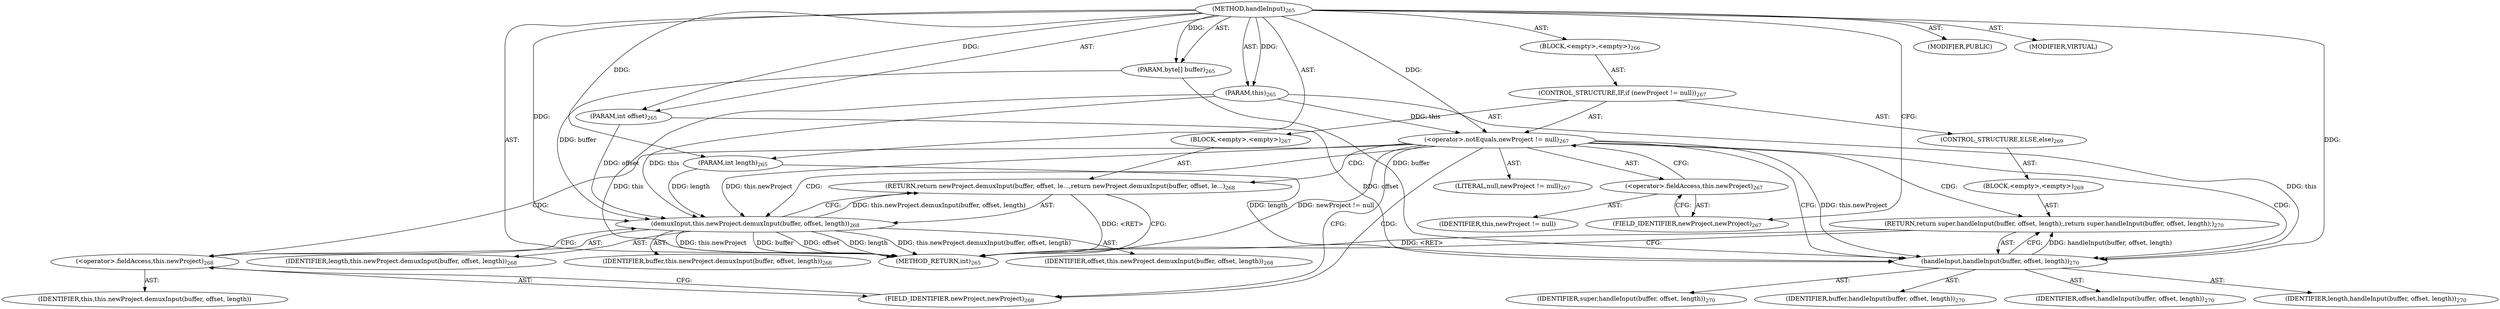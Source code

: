 digraph "handleInput" {  
"111669149702" [label = <(METHOD,handleInput)<SUB>265</SUB>> ]
"115964117012" [label = <(PARAM,this)<SUB>265</SUB>> ]
"115964117013" [label = <(PARAM,byte[] buffer)<SUB>265</SUB>> ]
"115964117014" [label = <(PARAM,int offset)<SUB>265</SUB>> ]
"115964117015" [label = <(PARAM,int length)<SUB>265</SUB>> ]
"25769803794" [label = <(BLOCK,&lt;empty&gt;,&lt;empty&gt;)<SUB>266</SUB>> ]
"47244640267" [label = <(CONTROL_STRUCTURE,IF,if (newProject != null))<SUB>267</SUB>> ]
"30064771168" [label = <(&lt;operator&gt;.notEquals,newProject != null)<SUB>267</SUB>> ]
"30064771169" [label = <(&lt;operator&gt;.fieldAccess,this.newProject)<SUB>267</SUB>> ]
"68719476846" [label = <(IDENTIFIER,this,newProject != null)> ]
"55834574875" [label = <(FIELD_IDENTIFIER,newProject,newProject)<SUB>267</SUB>> ]
"90194313223" [label = <(LITERAL,null,newProject != null)<SUB>267</SUB>> ]
"25769803795" [label = <(BLOCK,&lt;empty&gt;,&lt;empty&gt;)<SUB>267</SUB>> ]
"146028888064" [label = <(RETURN,return newProject.demuxInput(buffer, offset, le...,return newProject.demuxInput(buffer, offset, le...)<SUB>268</SUB>> ]
"30064771170" [label = <(demuxInput,this.newProject.demuxInput(buffer, offset, length))<SUB>268</SUB>> ]
"30064771171" [label = <(&lt;operator&gt;.fieldAccess,this.newProject)<SUB>268</SUB>> ]
"68719476847" [label = <(IDENTIFIER,this,this.newProject.demuxInput(buffer, offset, length))> ]
"55834574876" [label = <(FIELD_IDENTIFIER,newProject,newProject)<SUB>268</SUB>> ]
"68719476848" [label = <(IDENTIFIER,buffer,this.newProject.demuxInput(buffer, offset, length))<SUB>268</SUB>> ]
"68719476849" [label = <(IDENTIFIER,offset,this.newProject.demuxInput(buffer, offset, length))<SUB>268</SUB>> ]
"68719476850" [label = <(IDENTIFIER,length,this.newProject.demuxInput(buffer, offset, length))<SUB>268</SUB>> ]
"47244640268" [label = <(CONTROL_STRUCTURE,ELSE,else)<SUB>269</SUB>> ]
"25769803796" [label = <(BLOCK,&lt;empty&gt;,&lt;empty&gt;)<SUB>269</SUB>> ]
"146028888065" [label = <(RETURN,return super.handleInput(buffer, offset, length);,return super.handleInput(buffer, offset, length);)<SUB>270</SUB>> ]
"30064771172" [label = <(handleInput,handleInput(buffer, offset, length))<SUB>270</SUB>> ]
"68719476851" [label = <(IDENTIFIER,super,handleInput(buffer, offset, length))<SUB>270</SUB>> ]
"68719476852" [label = <(IDENTIFIER,buffer,handleInput(buffer, offset, length))<SUB>270</SUB>> ]
"68719476853" [label = <(IDENTIFIER,offset,handleInput(buffer, offset, length))<SUB>270</SUB>> ]
"68719476854" [label = <(IDENTIFIER,length,handleInput(buffer, offset, length))<SUB>270</SUB>> ]
"133143986199" [label = <(MODIFIER,PUBLIC)> ]
"133143986200" [label = <(MODIFIER,VIRTUAL)> ]
"128849018886" [label = <(METHOD_RETURN,int)<SUB>265</SUB>> ]
  "111669149702" -> "115964117012"  [ label = "AST: "] 
  "111669149702" -> "115964117013"  [ label = "AST: "] 
  "111669149702" -> "115964117014"  [ label = "AST: "] 
  "111669149702" -> "115964117015"  [ label = "AST: "] 
  "111669149702" -> "25769803794"  [ label = "AST: "] 
  "111669149702" -> "133143986199"  [ label = "AST: "] 
  "111669149702" -> "133143986200"  [ label = "AST: "] 
  "111669149702" -> "128849018886"  [ label = "AST: "] 
  "25769803794" -> "47244640267"  [ label = "AST: "] 
  "47244640267" -> "30064771168"  [ label = "AST: "] 
  "47244640267" -> "25769803795"  [ label = "AST: "] 
  "47244640267" -> "47244640268"  [ label = "AST: "] 
  "30064771168" -> "30064771169"  [ label = "AST: "] 
  "30064771168" -> "90194313223"  [ label = "AST: "] 
  "30064771169" -> "68719476846"  [ label = "AST: "] 
  "30064771169" -> "55834574875"  [ label = "AST: "] 
  "25769803795" -> "146028888064"  [ label = "AST: "] 
  "146028888064" -> "30064771170"  [ label = "AST: "] 
  "30064771170" -> "30064771171"  [ label = "AST: "] 
  "30064771170" -> "68719476848"  [ label = "AST: "] 
  "30064771170" -> "68719476849"  [ label = "AST: "] 
  "30064771170" -> "68719476850"  [ label = "AST: "] 
  "30064771171" -> "68719476847"  [ label = "AST: "] 
  "30064771171" -> "55834574876"  [ label = "AST: "] 
  "47244640268" -> "25769803796"  [ label = "AST: "] 
  "25769803796" -> "146028888065"  [ label = "AST: "] 
  "146028888065" -> "30064771172"  [ label = "AST: "] 
  "30064771172" -> "68719476851"  [ label = "AST: "] 
  "30064771172" -> "68719476852"  [ label = "AST: "] 
  "30064771172" -> "68719476853"  [ label = "AST: "] 
  "30064771172" -> "68719476854"  [ label = "AST: "] 
  "30064771168" -> "55834574876"  [ label = "CFG: "] 
  "30064771168" -> "30064771172"  [ label = "CFG: "] 
  "30064771169" -> "30064771168"  [ label = "CFG: "] 
  "146028888064" -> "128849018886"  [ label = "CFG: "] 
  "55834574875" -> "30064771169"  [ label = "CFG: "] 
  "30064771170" -> "146028888064"  [ label = "CFG: "] 
  "146028888065" -> "128849018886"  [ label = "CFG: "] 
  "30064771171" -> "30064771170"  [ label = "CFG: "] 
  "30064771172" -> "146028888065"  [ label = "CFG: "] 
  "55834574876" -> "30064771171"  [ label = "CFG: "] 
  "111669149702" -> "55834574875"  [ label = "CFG: "] 
  "146028888065" -> "128849018886"  [ label = "DDG: &lt;RET&gt;"] 
  "146028888064" -> "128849018886"  [ label = "DDG: &lt;RET&gt;"] 
  "115964117012" -> "128849018886"  [ label = "DDG: this"] 
  "30064771168" -> "128849018886"  [ label = "DDG: newProject != null"] 
  "30064771170" -> "128849018886"  [ label = "DDG: this.newProject"] 
  "30064771170" -> "128849018886"  [ label = "DDG: buffer"] 
  "30064771170" -> "128849018886"  [ label = "DDG: offset"] 
  "30064771170" -> "128849018886"  [ label = "DDG: length"] 
  "30064771170" -> "128849018886"  [ label = "DDG: this.newProject.demuxInput(buffer, offset, length)"] 
  "111669149702" -> "115964117012"  [ label = "DDG: "] 
  "111669149702" -> "115964117013"  [ label = "DDG: "] 
  "111669149702" -> "115964117014"  [ label = "DDG: "] 
  "111669149702" -> "115964117015"  [ label = "DDG: "] 
  "115964117012" -> "30064771168"  [ label = "DDG: this"] 
  "111669149702" -> "30064771168"  [ label = "DDG: "] 
  "30064771170" -> "146028888064"  [ label = "DDG: this.newProject.demuxInput(buffer, offset, length)"] 
  "30064771172" -> "146028888065"  [ label = "DDG: handleInput(buffer, offset, length)"] 
  "115964117012" -> "30064771170"  [ label = "DDG: this"] 
  "30064771168" -> "30064771170"  [ label = "DDG: this.newProject"] 
  "115964117013" -> "30064771170"  [ label = "DDG: buffer"] 
  "111669149702" -> "30064771170"  [ label = "DDG: "] 
  "115964117014" -> "30064771170"  [ label = "DDG: offset"] 
  "115964117015" -> "30064771170"  [ label = "DDG: length"] 
  "115964117012" -> "30064771172"  [ label = "DDG: this"] 
  "30064771168" -> "30064771172"  [ label = "DDG: this.newProject"] 
  "111669149702" -> "30064771172"  [ label = "DDG: "] 
  "115964117013" -> "30064771172"  [ label = "DDG: buffer"] 
  "115964117014" -> "30064771172"  [ label = "DDG: offset"] 
  "115964117015" -> "30064771172"  [ label = "DDG: length"] 
  "30064771168" -> "146028888065"  [ label = "CDG: "] 
  "30064771168" -> "146028888064"  [ label = "CDG: "] 
  "30064771168" -> "30064771172"  [ label = "CDG: "] 
  "30064771168" -> "30064771171"  [ label = "CDG: "] 
  "30064771168" -> "30064771170"  [ label = "CDG: "] 
  "30064771168" -> "55834574876"  [ label = "CDG: "] 
}
